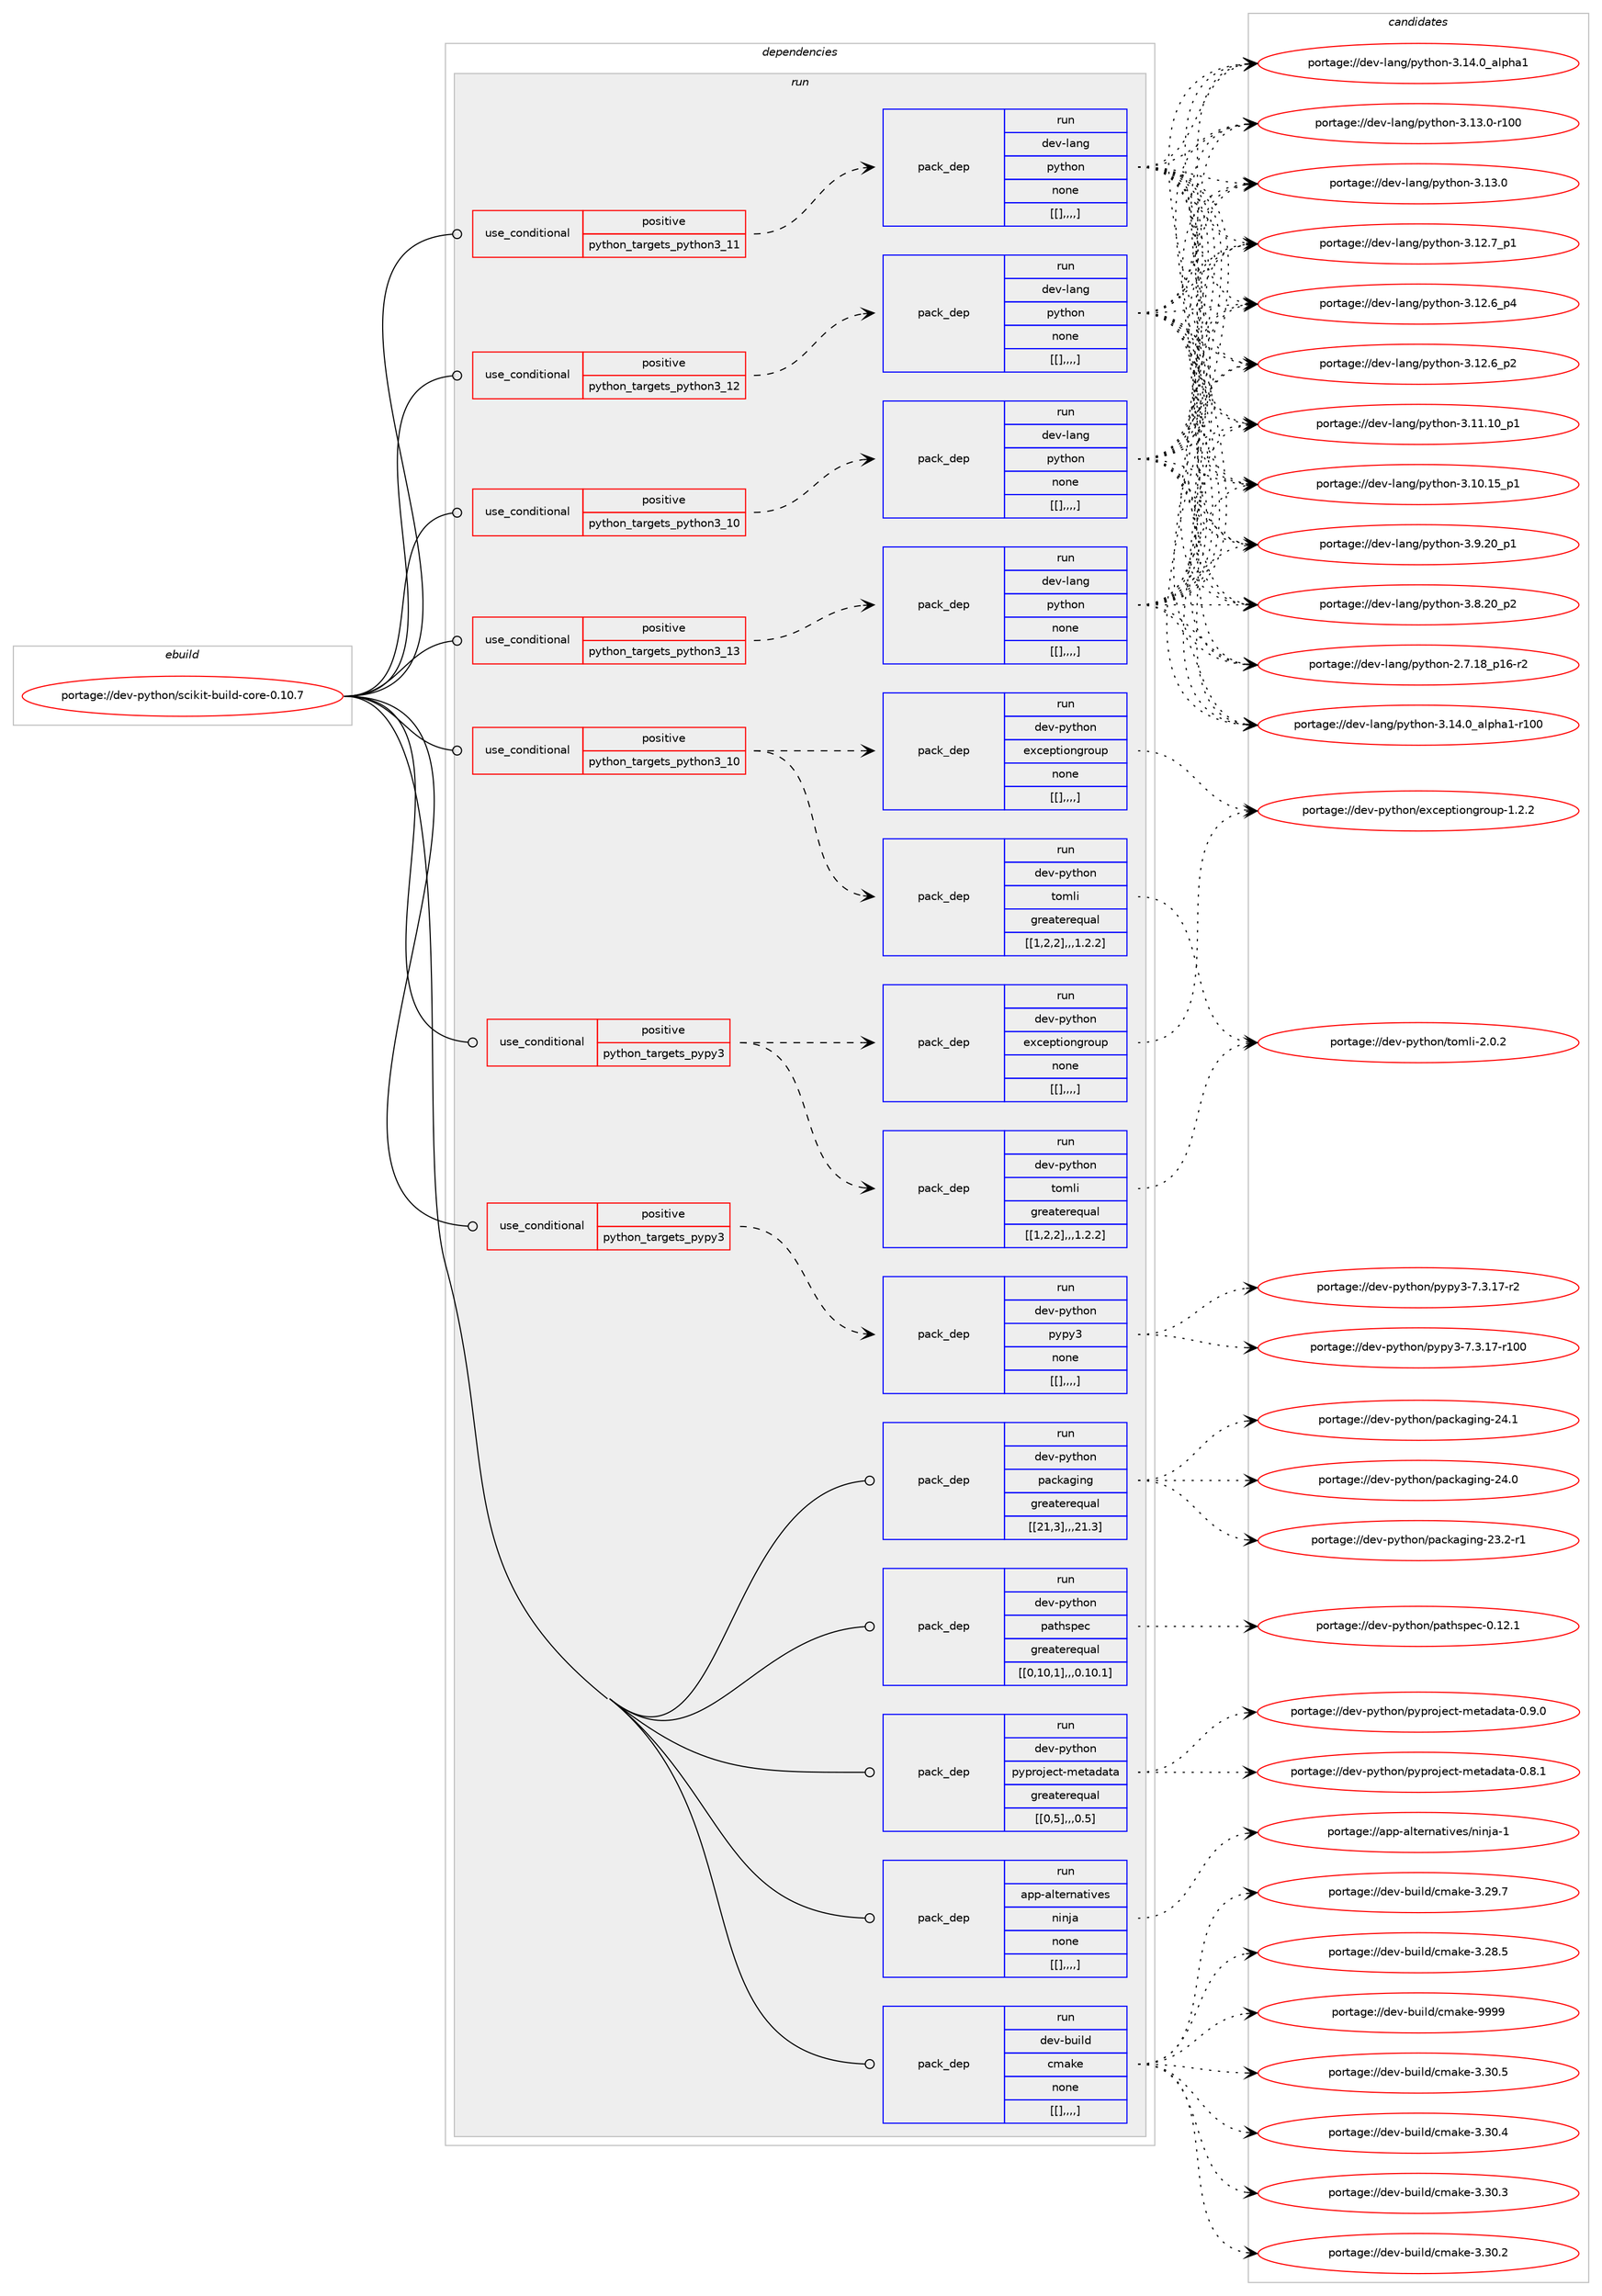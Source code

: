 digraph prolog {

# *************
# Graph options
# *************

newrank=true;
concentrate=true;
compound=true;
graph [rankdir=LR,fontname=Helvetica,fontsize=10,ranksep=1.5];#, ranksep=2.5, nodesep=0.2];
edge  [arrowhead=vee];
node  [fontname=Helvetica,fontsize=10];

# **********
# The ebuild
# **********

subgraph cluster_leftcol {
color=gray;
label=<<i>ebuild</i>>;
id [label="portage://dev-python/scikit-build-core-0.10.7", color=red, width=4, href="../dev-python/scikit-build-core-0.10.7.svg"];
}

# ****************
# The dependencies
# ****************

subgraph cluster_midcol {
color=gray;
label=<<i>dependencies</i>>;
subgraph cluster_compile {
fillcolor="#eeeeee";
style=filled;
label=<<i>compile</i>>;
}
subgraph cluster_compileandrun {
fillcolor="#eeeeee";
style=filled;
label=<<i>compile and run</i>>;
}
subgraph cluster_run {
fillcolor="#eeeeee";
style=filled;
label=<<i>run</i>>;
subgraph cond42081 {
dependency169511 [label=<<TABLE BORDER="0" CELLBORDER="1" CELLSPACING="0" CELLPADDING="4"><TR><TD ROWSPAN="3" CELLPADDING="10">use_conditional</TD></TR><TR><TD>positive</TD></TR><TR><TD>python_targets_pypy3</TD></TR></TABLE>>, shape=none, color=red];
subgraph pack126129 {
dependency169597 [label=<<TABLE BORDER="0" CELLBORDER="1" CELLSPACING="0" CELLPADDING="4" WIDTH="220"><TR><TD ROWSPAN="6" CELLPADDING="30">pack_dep</TD></TR><TR><TD WIDTH="110">run</TD></TR><TR><TD>dev-python</TD></TR><TR><TD>exceptiongroup</TD></TR><TR><TD>none</TD></TR><TR><TD>[[],,,,]</TD></TR></TABLE>>, shape=none, color=blue];
}
dependency169511:e -> dependency169597:w [weight=20,style="dashed",arrowhead="vee"];
subgraph pack126147 {
dependency169600 [label=<<TABLE BORDER="0" CELLBORDER="1" CELLSPACING="0" CELLPADDING="4" WIDTH="220"><TR><TD ROWSPAN="6" CELLPADDING="30">pack_dep</TD></TR><TR><TD WIDTH="110">run</TD></TR><TR><TD>dev-python</TD></TR><TR><TD>tomli</TD></TR><TR><TD>greaterequal</TD></TR><TR><TD>[[1,2,2],,,1.2.2]</TD></TR></TABLE>>, shape=none, color=blue];
}
dependency169511:e -> dependency169600:w [weight=20,style="dashed",arrowhead="vee"];
}
id:e -> dependency169511:w [weight=20,style="solid",arrowhead="odot"];
subgraph cond42130 {
dependency169602 [label=<<TABLE BORDER="0" CELLBORDER="1" CELLSPACING="0" CELLPADDING="4"><TR><TD ROWSPAN="3" CELLPADDING="10">use_conditional</TD></TR><TR><TD>positive</TD></TR><TR><TD>python_targets_pypy3</TD></TR></TABLE>>, shape=none, color=red];
subgraph pack126157 {
dependency169650 [label=<<TABLE BORDER="0" CELLBORDER="1" CELLSPACING="0" CELLPADDING="4" WIDTH="220"><TR><TD ROWSPAN="6" CELLPADDING="30">pack_dep</TD></TR><TR><TD WIDTH="110">run</TD></TR><TR><TD>dev-python</TD></TR><TR><TD>pypy3</TD></TR><TR><TD>none</TD></TR><TR><TD>[[],,,,]</TD></TR></TABLE>>, shape=none, color=blue];
}
dependency169602:e -> dependency169650:w [weight=20,style="dashed",arrowhead="vee"];
}
id:e -> dependency169602:w [weight=20,style="solid",arrowhead="odot"];
subgraph cond42221 {
dependency169820 [label=<<TABLE BORDER="0" CELLBORDER="1" CELLSPACING="0" CELLPADDING="4"><TR><TD ROWSPAN="3" CELLPADDING="10">use_conditional</TD></TR><TR><TD>positive</TD></TR><TR><TD>python_targets_python3_10</TD></TR></TABLE>>, shape=none, color=red];
subgraph pack126299 {
dependency169901 [label=<<TABLE BORDER="0" CELLBORDER="1" CELLSPACING="0" CELLPADDING="4" WIDTH="220"><TR><TD ROWSPAN="6" CELLPADDING="30">pack_dep</TD></TR><TR><TD WIDTH="110">run</TD></TR><TR><TD>dev-lang</TD></TR><TR><TD>python</TD></TR><TR><TD>none</TD></TR><TR><TD>[[],,,,]</TD></TR></TABLE>>, shape=none, color=blue];
}
dependency169820:e -> dependency169901:w [weight=20,style="dashed",arrowhead="vee"];
}
id:e -> dependency169820:w [weight=20,style="solid",arrowhead="odot"];
subgraph cond42272 {
dependency169957 [label=<<TABLE BORDER="0" CELLBORDER="1" CELLSPACING="0" CELLPADDING="4"><TR><TD ROWSPAN="3" CELLPADDING="10">use_conditional</TD></TR><TR><TD>positive</TD></TR><TR><TD>python_targets_python3_10</TD></TR></TABLE>>, shape=none, color=red];
subgraph pack126346 {
dependency169961 [label=<<TABLE BORDER="0" CELLBORDER="1" CELLSPACING="0" CELLPADDING="4" WIDTH="220"><TR><TD ROWSPAN="6" CELLPADDING="30">pack_dep</TD></TR><TR><TD WIDTH="110">run</TD></TR><TR><TD>dev-python</TD></TR><TR><TD>exceptiongroup</TD></TR><TR><TD>none</TD></TR><TR><TD>[[],,,,]</TD></TR></TABLE>>, shape=none, color=blue];
}
dependency169957:e -> dependency169961:w [weight=20,style="dashed",arrowhead="vee"];
subgraph pack126359 {
dependency170012 [label=<<TABLE BORDER="0" CELLBORDER="1" CELLSPACING="0" CELLPADDING="4" WIDTH="220"><TR><TD ROWSPAN="6" CELLPADDING="30">pack_dep</TD></TR><TR><TD WIDTH="110">run</TD></TR><TR><TD>dev-python</TD></TR><TR><TD>tomli</TD></TR><TR><TD>greaterequal</TD></TR><TR><TD>[[1,2,2],,,1.2.2]</TD></TR></TABLE>>, shape=none, color=blue];
}
dependency169957:e -> dependency170012:w [weight=20,style="dashed",arrowhead="vee"];
}
id:e -> dependency169957:w [weight=20,style="solid",arrowhead="odot"];
subgraph cond42295 {
dependency170016 [label=<<TABLE BORDER="0" CELLBORDER="1" CELLSPACING="0" CELLPADDING="4"><TR><TD ROWSPAN="3" CELLPADDING="10">use_conditional</TD></TR><TR><TD>positive</TD></TR><TR><TD>python_targets_python3_11</TD></TR></TABLE>>, shape=none, color=red];
subgraph pack126400 {
dependency170061 [label=<<TABLE BORDER="0" CELLBORDER="1" CELLSPACING="0" CELLPADDING="4" WIDTH="220"><TR><TD ROWSPAN="6" CELLPADDING="30">pack_dep</TD></TR><TR><TD WIDTH="110">run</TD></TR><TR><TD>dev-lang</TD></TR><TR><TD>python</TD></TR><TR><TD>none</TD></TR><TR><TD>[[],,,,]</TD></TR></TABLE>>, shape=none, color=blue];
}
dependency170016:e -> dependency170061:w [weight=20,style="dashed",arrowhead="vee"];
}
id:e -> dependency170016:w [weight=20,style="solid",arrowhead="odot"];
subgraph cond42315 {
dependency170083 [label=<<TABLE BORDER="0" CELLBORDER="1" CELLSPACING="0" CELLPADDING="4"><TR><TD ROWSPAN="3" CELLPADDING="10">use_conditional</TD></TR><TR><TD>positive</TD></TR><TR><TD>python_targets_python3_12</TD></TR></TABLE>>, shape=none, color=red];
subgraph pack126451 {
dependency170179 [label=<<TABLE BORDER="0" CELLBORDER="1" CELLSPACING="0" CELLPADDING="4" WIDTH="220"><TR><TD ROWSPAN="6" CELLPADDING="30">pack_dep</TD></TR><TR><TD WIDTH="110">run</TD></TR><TR><TD>dev-lang</TD></TR><TR><TD>python</TD></TR><TR><TD>none</TD></TR><TR><TD>[[],,,,]</TD></TR></TABLE>>, shape=none, color=blue];
}
dependency170083:e -> dependency170179:w [weight=20,style="dashed",arrowhead="vee"];
}
id:e -> dependency170083:w [weight=20,style="solid",arrowhead="odot"];
subgraph cond42379 {
dependency170228 [label=<<TABLE BORDER="0" CELLBORDER="1" CELLSPACING="0" CELLPADDING="4"><TR><TD ROWSPAN="3" CELLPADDING="10">use_conditional</TD></TR><TR><TD>positive</TD></TR><TR><TD>python_targets_python3_13</TD></TR></TABLE>>, shape=none, color=red];
subgraph pack126520 {
dependency170276 [label=<<TABLE BORDER="0" CELLBORDER="1" CELLSPACING="0" CELLPADDING="4" WIDTH="220"><TR><TD ROWSPAN="6" CELLPADDING="30">pack_dep</TD></TR><TR><TD WIDTH="110">run</TD></TR><TR><TD>dev-lang</TD></TR><TR><TD>python</TD></TR><TR><TD>none</TD></TR><TR><TD>[[],,,,]</TD></TR></TABLE>>, shape=none, color=blue];
}
dependency170228:e -> dependency170276:w [weight=20,style="dashed",arrowhead="vee"];
}
id:e -> dependency170228:w [weight=20,style="solid",arrowhead="odot"];
subgraph pack126583 {
dependency170348 [label=<<TABLE BORDER="0" CELLBORDER="1" CELLSPACING="0" CELLPADDING="4" WIDTH="220"><TR><TD ROWSPAN="6" CELLPADDING="30">pack_dep</TD></TR><TR><TD WIDTH="110">run</TD></TR><TR><TD>app-alternatives</TD></TR><TR><TD>ninja</TD></TR><TR><TD>none</TD></TR><TR><TD>[[],,,,]</TD></TR></TABLE>>, shape=none, color=blue];
}
id:e -> dependency170348:w [weight=20,style="solid",arrowhead="odot"];
subgraph pack126587 {
dependency170354 [label=<<TABLE BORDER="0" CELLBORDER="1" CELLSPACING="0" CELLPADDING="4" WIDTH="220"><TR><TD ROWSPAN="6" CELLPADDING="30">pack_dep</TD></TR><TR><TD WIDTH="110">run</TD></TR><TR><TD>dev-build</TD></TR><TR><TD>cmake</TD></TR><TR><TD>none</TD></TR><TR><TD>[[],,,,]</TD></TR></TABLE>>, shape=none, color=blue];
}
id:e -> dependency170354:w [weight=20,style="solid",arrowhead="odot"];
subgraph pack126599 {
dependency170393 [label=<<TABLE BORDER="0" CELLBORDER="1" CELLSPACING="0" CELLPADDING="4" WIDTH="220"><TR><TD ROWSPAN="6" CELLPADDING="30">pack_dep</TD></TR><TR><TD WIDTH="110">run</TD></TR><TR><TD>dev-python</TD></TR><TR><TD>packaging</TD></TR><TR><TD>greaterequal</TD></TR><TR><TD>[[21,3],,,21.3]</TD></TR></TABLE>>, shape=none, color=blue];
}
id:e -> dependency170393:w [weight=20,style="solid",arrowhead="odot"];
subgraph pack126629 {
dependency170435 [label=<<TABLE BORDER="0" CELLBORDER="1" CELLSPACING="0" CELLPADDING="4" WIDTH="220"><TR><TD ROWSPAN="6" CELLPADDING="30">pack_dep</TD></TR><TR><TD WIDTH="110">run</TD></TR><TR><TD>dev-python</TD></TR><TR><TD>pathspec</TD></TR><TR><TD>greaterequal</TD></TR><TR><TD>[[0,10,1],,,0.10.1]</TD></TR></TABLE>>, shape=none, color=blue];
}
id:e -> dependency170435:w [weight=20,style="solid",arrowhead="odot"];
subgraph pack126642 {
dependency170454 [label=<<TABLE BORDER="0" CELLBORDER="1" CELLSPACING="0" CELLPADDING="4" WIDTH="220"><TR><TD ROWSPAN="6" CELLPADDING="30">pack_dep</TD></TR><TR><TD WIDTH="110">run</TD></TR><TR><TD>dev-python</TD></TR><TR><TD>pyproject-metadata</TD></TR><TR><TD>greaterequal</TD></TR><TR><TD>[[0,5],,,0.5]</TD></TR></TABLE>>, shape=none, color=blue];
}
id:e -> dependency170454:w [weight=20,style="solid",arrowhead="odot"];
}
}

# **************
# The candidates
# **************

subgraph cluster_choices {
rank=same;
color=gray;
label=<<i>candidates</i>>;

subgraph choice126324 {
color=black;
nodesep=1;
choice100101118451121211161041111104710112099101112116105111110103114111117112454946504650 [label="portage://dev-python/exceptiongroup-1.2.2", color=red, width=4,href="../dev-python/exceptiongroup-1.2.2.svg"];
dependency169597:e -> choice100101118451121211161041111104710112099101112116105111110103114111117112454946504650:w [style=dotted,weight="100"];
}
subgraph choice126336 {
color=black;
nodesep=1;
choice1001011184511212111610411111047116111109108105455046484650 [label="portage://dev-python/tomli-2.0.2", color=red, width=4,href="../dev-python/tomli-2.0.2.svg"];
dependency169600:e -> choice1001011184511212111610411111047116111109108105455046484650:w [style=dotted,weight="100"];
}
subgraph choice126370 {
color=black;
nodesep=1;
choice100101118451121211161041111104711212111212151455546514649554511450 [label="portage://dev-python/pypy3-7.3.17-r2", color=red, width=4,href="../dev-python/pypy3-7.3.17-r2.svg"];
choice1001011184511212111610411111047112121112121514555465146495545114494848 [label="portage://dev-python/pypy3-7.3.17-r100", color=red, width=4,href="../dev-python/pypy3-7.3.17-r100.svg"];
dependency169650:e -> choice100101118451121211161041111104711212111212151455546514649554511450:w [style=dotted,weight="100"];
dependency169650:e -> choice1001011184511212111610411111047112121112121514555465146495545114494848:w [style=dotted,weight="100"];
}
subgraph choice126372 {
color=black;
nodesep=1;
choice100101118451089711010347112121116104111110455146495246489597108112104974945114494848 [label="portage://dev-lang/python-3.14.0_alpha1-r100", color=red, width=4,href="../dev-lang/python-3.14.0_alpha1-r100.svg"];
choice1001011184510897110103471121211161041111104551464952464895971081121049749 [label="portage://dev-lang/python-3.14.0_alpha1", color=red, width=4,href="../dev-lang/python-3.14.0_alpha1.svg"];
choice1001011184510897110103471121211161041111104551464951464845114494848 [label="portage://dev-lang/python-3.13.0-r100", color=red, width=4,href="../dev-lang/python-3.13.0-r100.svg"];
choice10010111845108971101034711212111610411111045514649514648 [label="portage://dev-lang/python-3.13.0", color=red, width=4,href="../dev-lang/python-3.13.0.svg"];
choice100101118451089711010347112121116104111110455146495046559511249 [label="portage://dev-lang/python-3.12.7_p1", color=red, width=4,href="../dev-lang/python-3.12.7_p1.svg"];
choice100101118451089711010347112121116104111110455146495046549511252 [label="portage://dev-lang/python-3.12.6_p4", color=red, width=4,href="../dev-lang/python-3.12.6_p4.svg"];
choice100101118451089711010347112121116104111110455146495046549511250 [label="portage://dev-lang/python-3.12.6_p2", color=red, width=4,href="../dev-lang/python-3.12.6_p2.svg"];
choice10010111845108971101034711212111610411111045514649494649489511249 [label="portage://dev-lang/python-3.11.10_p1", color=red, width=4,href="../dev-lang/python-3.11.10_p1.svg"];
choice10010111845108971101034711212111610411111045514649484649539511249 [label="portage://dev-lang/python-3.10.15_p1", color=red, width=4,href="../dev-lang/python-3.10.15_p1.svg"];
choice100101118451089711010347112121116104111110455146574650489511249 [label="portage://dev-lang/python-3.9.20_p1", color=red, width=4,href="../dev-lang/python-3.9.20_p1.svg"];
choice100101118451089711010347112121116104111110455146564650489511250 [label="portage://dev-lang/python-3.8.20_p2", color=red, width=4,href="../dev-lang/python-3.8.20_p2.svg"];
choice100101118451089711010347112121116104111110455046554649569511249544511450 [label="portage://dev-lang/python-2.7.18_p16-r2", color=red, width=4,href="../dev-lang/python-2.7.18_p16-r2.svg"];
dependency169901:e -> choice100101118451089711010347112121116104111110455146495246489597108112104974945114494848:w [style=dotted,weight="100"];
dependency169901:e -> choice1001011184510897110103471121211161041111104551464952464895971081121049749:w [style=dotted,weight="100"];
dependency169901:e -> choice1001011184510897110103471121211161041111104551464951464845114494848:w [style=dotted,weight="100"];
dependency169901:e -> choice10010111845108971101034711212111610411111045514649514648:w [style=dotted,weight="100"];
dependency169901:e -> choice100101118451089711010347112121116104111110455146495046559511249:w [style=dotted,weight="100"];
dependency169901:e -> choice100101118451089711010347112121116104111110455146495046549511252:w [style=dotted,weight="100"];
dependency169901:e -> choice100101118451089711010347112121116104111110455146495046549511250:w [style=dotted,weight="100"];
dependency169901:e -> choice10010111845108971101034711212111610411111045514649494649489511249:w [style=dotted,weight="100"];
dependency169901:e -> choice10010111845108971101034711212111610411111045514649484649539511249:w [style=dotted,weight="100"];
dependency169901:e -> choice100101118451089711010347112121116104111110455146574650489511249:w [style=dotted,weight="100"];
dependency169901:e -> choice100101118451089711010347112121116104111110455146564650489511250:w [style=dotted,weight="100"];
dependency169901:e -> choice100101118451089711010347112121116104111110455046554649569511249544511450:w [style=dotted,weight="100"];
}
subgraph choice126398 {
color=black;
nodesep=1;
choice100101118451121211161041111104710112099101112116105111110103114111117112454946504650 [label="portage://dev-python/exceptiongroup-1.2.2", color=red, width=4,href="../dev-python/exceptiongroup-1.2.2.svg"];
dependency169961:e -> choice100101118451121211161041111104710112099101112116105111110103114111117112454946504650:w [style=dotted,weight="100"];
}
subgraph choice126402 {
color=black;
nodesep=1;
choice1001011184511212111610411111047116111109108105455046484650 [label="portage://dev-python/tomli-2.0.2", color=red, width=4,href="../dev-python/tomli-2.0.2.svg"];
dependency170012:e -> choice1001011184511212111610411111047116111109108105455046484650:w [style=dotted,weight="100"];
}
subgraph choice126405 {
color=black;
nodesep=1;
choice100101118451089711010347112121116104111110455146495246489597108112104974945114494848 [label="portage://dev-lang/python-3.14.0_alpha1-r100", color=red, width=4,href="../dev-lang/python-3.14.0_alpha1-r100.svg"];
choice1001011184510897110103471121211161041111104551464952464895971081121049749 [label="portage://dev-lang/python-3.14.0_alpha1", color=red, width=4,href="../dev-lang/python-3.14.0_alpha1.svg"];
choice1001011184510897110103471121211161041111104551464951464845114494848 [label="portage://dev-lang/python-3.13.0-r100", color=red, width=4,href="../dev-lang/python-3.13.0-r100.svg"];
choice10010111845108971101034711212111610411111045514649514648 [label="portage://dev-lang/python-3.13.0", color=red, width=4,href="../dev-lang/python-3.13.0.svg"];
choice100101118451089711010347112121116104111110455146495046559511249 [label="portage://dev-lang/python-3.12.7_p1", color=red, width=4,href="../dev-lang/python-3.12.7_p1.svg"];
choice100101118451089711010347112121116104111110455146495046549511252 [label="portage://dev-lang/python-3.12.6_p4", color=red, width=4,href="../dev-lang/python-3.12.6_p4.svg"];
choice100101118451089711010347112121116104111110455146495046549511250 [label="portage://dev-lang/python-3.12.6_p2", color=red, width=4,href="../dev-lang/python-3.12.6_p2.svg"];
choice10010111845108971101034711212111610411111045514649494649489511249 [label="portage://dev-lang/python-3.11.10_p1", color=red, width=4,href="../dev-lang/python-3.11.10_p1.svg"];
choice10010111845108971101034711212111610411111045514649484649539511249 [label="portage://dev-lang/python-3.10.15_p1", color=red, width=4,href="../dev-lang/python-3.10.15_p1.svg"];
choice100101118451089711010347112121116104111110455146574650489511249 [label="portage://dev-lang/python-3.9.20_p1", color=red, width=4,href="../dev-lang/python-3.9.20_p1.svg"];
choice100101118451089711010347112121116104111110455146564650489511250 [label="portage://dev-lang/python-3.8.20_p2", color=red, width=4,href="../dev-lang/python-3.8.20_p2.svg"];
choice100101118451089711010347112121116104111110455046554649569511249544511450 [label="portage://dev-lang/python-2.7.18_p16-r2", color=red, width=4,href="../dev-lang/python-2.7.18_p16-r2.svg"];
dependency170061:e -> choice100101118451089711010347112121116104111110455146495246489597108112104974945114494848:w [style=dotted,weight="100"];
dependency170061:e -> choice1001011184510897110103471121211161041111104551464952464895971081121049749:w [style=dotted,weight="100"];
dependency170061:e -> choice1001011184510897110103471121211161041111104551464951464845114494848:w [style=dotted,weight="100"];
dependency170061:e -> choice10010111845108971101034711212111610411111045514649514648:w [style=dotted,weight="100"];
dependency170061:e -> choice100101118451089711010347112121116104111110455146495046559511249:w [style=dotted,weight="100"];
dependency170061:e -> choice100101118451089711010347112121116104111110455146495046549511252:w [style=dotted,weight="100"];
dependency170061:e -> choice100101118451089711010347112121116104111110455146495046549511250:w [style=dotted,weight="100"];
dependency170061:e -> choice10010111845108971101034711212111610411111045514649494649489511249:w [style=dotted,weight="100"];
dependency170061:e -> choice10010111845108971101034711212111610411111045514649484649539511249:w [style=dotted,weight="100"];
dependency170061:e -> choice100101118451089711010347112121116104111110455146574650489511249:w [style=dotted,weight="100"];
dependency170061:e -> choice100101118451089711010347112121116104111110455146564650489511250:w [style=dotted,weight="100"];
dependency170061:e -> choice100101118451089711010347112121116104111110455046554649569511249544511450:w [style=dotted,weight="100"];
}
subgraph choice126434 {
color=black;
nodesep=1;
choice100101118451089711010347112121116104111110455146495246489597108112104974945114494848 [label="portage://dev-lang/python-3.14.0_alpha1-r100", color=red, width=4,href="../dev-lang/python-3.14.0_alpha1-r100.svg"];
choice1001011184510897110103471121211161041111104551464952464895971081121049749 [label="portage://dev-lang/python-3.14.0_alpha1", color=red, width=4,href="../dev-lang/python-3.14.0_alpha1.svg"];
choice1001011184510897110103471121211161041111104551464951464845114494848 [label="portage://dev-lang/python-3.13.0-r100", color=red, width=4,href="../dev-lang/python-3.13.0-r100.svg"];
choice10010111845108971101034711212111610411111045514649514648 [label="portage://dev-lang/python-3.13.0", color=red, width=4,href="../dev-lang/python-3.13.0.svg"];
choice100101118451089711010347112121116104111110455146495046559511249 [label="portage://dev-lang/python-3.12.7_p1", color=red, width=4,href="../dev-lang/python-3.12.7_p1.svg"];
choice100101118451089711010347112121116104111110455146495046549511252 [label="portage://dev-lang/python-3.12.6_p4", color=red, width=4,href="../dev-lang/python-3.12.6_p4.svg"];
choice100101118451089711010347112121116104111110455146495046549511250 [label="portage://dev-lang/python-3.12.6_p2", color=red, width=4,href="../dev-lang/python-3.12.6_p2.svg"];
choice10010111845108971101034711212111610411111045514649494649489511249 [label="portage://dev-lang/python-3.11.10_p1", color=red, width=4,href="../dev-lang/python-3.11.10_p1.svg"];
choice10010111845108971101034711212111610411111045514649484649539511249 [label="portage://dev-lang/python-3.10.15_p1", color=red, width=4,href="../dev-lang/python-3.10.15_p1.svg"];
choice100101118451089711010347112121116104111110455146574650489511249 [label="portage://dev-lang/python-3.9.20_p1", color=red, width=4,href="../dev-lang/python-3.9.20_p1.svg"];
choice100101118451089711010347112121116104111110455146564650489511250 [label="portage://dev-lang/python-3.8.20_p2", color=red, width=4,href="../dev-lang/python-3.8.20_p2.svg"];
choice100101118451089711010347112121116104111110455046554649569511249544511450 [label="portage://dev-lang/python-2.7.18_p16-r2", color=red, width=4,href="../dev-lang/python-2.7.18_p16-r2.svg"];
dependency170179:e -> choice100101118451089711010347112121116104111110455146495246489597108112104974945114494848:w [style=dotted,weight="100"];
dependency170179:e -> choice1001011184510897110103471121211161041111104551464952464895971081121049749:w [style=dotted,weight="100"];
dependency170179:e -> choice1001011184510897110103471121211161041111104551464951464845114494848:w [style=dotted,weight="100"];
dependency170179:e -> choice10010111845108971101034711212111610411111045514649514648:w [style=dotted,weight="100"];
dependency170179:e -> choice100101118451089711010347112121116104111110455146495046559511249:w [style=dotted,weight="100"];
dependency170179:e -> choice100101118451089711010347112121116104111110455146495046549511252:w [style=dotted,weight="100"];
dependency170179:e -> choice100101118451089711010347112121116104111110455146495046549511250:w [style=dotted,weight="100"];
dependency170179:e -> choice10010111845108971101034711212111610411111045514649494649489511249:w [style=dotted,weight="100"];
dependency170179:e -> choice10010111845108971101034711212111610411111045514649484649539511249:w [style=dotted,weight="100"];
dependency170179:e -> choice100101118451089711010347112121116104111110455146574650489511249:w [style=dotted,weight="100"];
dependency170179:e -> choice100101118451089711010347112121116104111110455146564650489511250:w [style=dotted,weight="100"];
dependency170179:e -> choice100101118451089711010347112121116104111110455046554649569511249544511450:w [style=dotted,weight="100"];
}
subgraph choice126480 {
color=black;
nodesep=1;
choice100101118451089711010347112121116104111110455146495246489597108112104974945114494848 [label="portage://dev-lang/python-3.14.0_alpha1-r100", color=red, width=4,href="../dev-lang/python-3.14.0_alpha1-r100.svg"];
choice1001011184510897110103471121211161041111104551464952464895971081121049749 [label="portage://dev-lang/python-3.14.0_alpha1", color=red, width=4,href="../dev-lang/python-3.14.0_alpha1.svg"];
choice1001011184510897110103471121211161041111104551464951464845114494848 [label="portage://dev-lang/python-3.13.0-r100", color=red, width=4,href="../dev-lang/python-3.13.0-r100.svg"];
choice10010111845108971101034711212111610411111045514649514648 [label="portage://dev-lang/python-3.13.0", color=red, width=4,href="../dev-lang/python-3.13.0.svg"];
choice100101118451089711010347112121116104111110455146495046559511249 [label="portage://dev-lang/python-3.12.7_p1", color=red, width=4,href="../dev-lang/python-3.12.7_p1.svg"];
choice100101118451089711010347112121116104111110455146495046549511252 [label="portage://dev-lang/python-3.12.6_p4", color=red, width=4,href="../dev-lang/python-3.12.6_p4.svg"];
choice100101118451089711010347112121116104111110455146495046549511250 [label="portage://dev-lang/python-3.12.6_p2", color=red, width=4,href="../dev-lang/python-3.12.6_p2.svg"];
choice10010111845108971101034711212111610411111045514649494649489511249 [label="portage://dev-lang/python-3.11.10_p1", color=red, width=4,href="../dev-lang/python-3.11.10_p1.svg"];
choice10010111845108971101034711212111610411111045514649484649539511249 [label="portage://dev-lang/python-3.10.15_p1", color=red, width=4,href="../dev-lang/python-3.10.15_p1.svg"];
choice100101118451089711010347112121116104111110455146574650489511249 [label="portage://dev-lang/python-3.9.20_p1", color=red, width=4,href="../dev-lang/python-3.9.20_p1.svg"];
choice100101118451089711010347112121116104111110455146564650489511250 [label="portage://dev-lang/python-3.8.20_p2", color=red, width=4,href="../dev-lang/python-3.8.20_p2.svg"];
choice100101118451089711010347112121116104111110455046554649569511249544511450 [label="portage://dev-lang/python-2.7.18_p16-r2", color=red, width=4,href="../dev-lang/python-2.7.18_p16-r2.svg"];
dependency170276:e -> choice100101118451089711010347112121116104111110455146495246489597108112104974945114494848:w [style=dotted,weight="100"];
dependency170276:e -> choice1001011184510897110103471121211161041111104551464952464895971081121049749:w [style=dotted,weight="100"];
dependency170276:e -> choice1001011184510897110103471121211161041111104551464951464845114494848:w [style=dotted,weight="100"];
dependency170276:e -> choice10010111845108971101034711212111610411111045514649514648:w [style=dotted,weight="100"];
dependency170276:e -> choice100101118451089711010347112121116104111110455146495046559511249:w [style=dotted,weight="100"];
dependency170276:e -> choice100101118451089711010347112121116104111110455146495046549511252:w [style=dotted,weight="100"];
dependency170276:e -> choice100101118451089711010347112121116104111110455146495046549511250:w [style=dotted,weight="100"];
dependency170276:e -> choice10010111845108971101034711212111610411111045514649494649489511249:w [style=dotted,weight="100"];
dependency170276:e -> choice10010111845108971101034711212111610411111045514649484649539511249:w [style=dotted,weight="100"];
dependency170276:e -> choice100101118451089711010347112121116104111110455146574650489511249:w [style=dotted,weight="100"];
dependency170276:e -> choice100101118451089711010347112121116104111110455146564650489511250:w [style=dotted,weight="100"];
dependency170276:e -> choice100101118451089711010347112121116104111110455046554649569511249544511450:w [style=dotted,weight="100"];
}
subgraph choice126486 {
color=black;
nodesep=1;
choice9711211245971081161011141109711610511810111547110105110106974549 [label="portage://app-alternatives/ninja-1", color=red, width=4,href="../app-alternatives/ninja-1.svg"];
dependency170348:e -> choice9711211245971081161011141109711610511810111547110105110106974549:w [style=dotted,weight="100"];
}
subgraph choice126487 {
color=black;
nodesep=1;
choice10010111845981171051081004799109971071014557575757 [label="portage://dev-build/cmake-9999", color=red, width=4,href="../dev-build/cmake-9999.svg"];
choice100101118459811710510810047991099710710145514651484653 [label="portage://dev-build/cmake-3.30.5", color=red, width=4,href="../dev-build/cmake-3.30.5.svg"];
choice100101118459811710510810047991099710710145514651484652 [label="portage://dev-build/cmake-3.30.4", color=red, width=4,href="../dev-build/cmake-3.30.4.svg"];
choice100101118459811710510810047991099710710145514651484651 [label="portage://dev-build/cmake-3.30.3", color=red, width=4,href="../dev-build/cmake-3.30.3.svg"];
choice100101118459811710510810047991099710710145514651484650 [label="portage://dev-build/cmake-3.30.2", color=red, width=4,href="../dev-build/cmake-3.30.2.svg"];
choice100101118459811710510810047991099710710145514650574655 [label="portage://dev-build/cmake-3.29.7", color=red, width=4,href="../dev-build/cmake-3.29.7.svg"];
choice100101118459811710510810047991099710710145514650564653 [label="portage://dev-build/cmake-3.28.5", color=red, width=4,href="../dev-build/cmake-3.28.5.svg"];
dependency170354:e -> choice10010111845981171051081004799109971071014557575757:w [style=dotted,weight="100"];
dependency170354:e -> choice100101118459811710510810047991099710710145514651484653:w [style=dotted,weight="100"];
dependency170354:e -> choice100101118459811710510810047991099710710145514651484652:w [style=dotted,weight="100"];
dependency170354:e -> choice100101118459811710510810047991099710710145514651484651:w [style=dotted,weight="100"];
dependency170354:e -> choice100101118459811710510810047991099710710145514651484650:w [style=dotted,weight="100"];
dependency170354:e -> choice100101118459811710510810047991099710710145514650574655:w [style=dotted,weight="100"];
dependency170354:e -> choice100101118459811710510810047991099710710145514650564653:w [style=dotted,weight="100"];
}
subgraph choice126493 {
color=black;
nodesep=1;
choice10010111845112121116104111110471129799107971031051101034550524649 [label="portage://dev-python/packaging-24.1", color=red, width=4,href="../dev-python/packaging-24.1.svg"];
choice10010111845112121116104111110471129799107971031051101034550524648 [label="portage://dev-python/packaging-24.0", color=red, width=4,href="../dev-python/packaging-24.0.svg"];
choice100101118451121211161041111104711297991079710310511010345505146504511449 [label="portage://dev-python/packaging-23.2-r1", color=red, width=4,href="../dev-python/packaging-23.2-r1.svg"];
dependency170393:e -> choice10010111845112121116104111110471129799107971031051101034550524649:w [style=dotted,weight="100"];
dependency170393:e -> choice10010111845112121116104111110471129799107971031051101034550524648:w [style=dotted,weight="100"];
dependency170393:e -> choice100101118451121211161041111104711297991079710310511010345505146504511449:w [style=dotted,weight="100"];
}
subgraph choice126512 {
color=black;
nodesep=1;
choice1001011184511212111610411111047112971161041151121019945484649504649 [label="portage://dev-python/pathspec-0.12.1", color=red, width=4,href="../dev-python/pathspec-0.12.1.svg"];
dependency170435:e -> choice1001011184511212111610411111047112971161041151121019945484649504649:w [style=dotted,weight="100"];
}
subgraph choice126538 {
color=black;
nodesep=1;
choice10010111845112121116104111110471121211121141111061019911645109101116971009711697454846574648 [label="portage://dev-python/pyproject-metadata-0.9.0", color=red, width=4,href="../dev-python/pyproject-metadata-0.9.0.svg"];
choice10010111845112121116104111110471121211121141111061019911645109101116971009711697454846564649 [label="portage://dev-python/pyproject-metadata-0.8.1", color=red, width=4,href="../dev-python/pyproject-metadata-0.8.1.svg"];
dependency170454:e -> choice10010111845112121116104111110471121211121141111061019911645109101116971009711697454846574648:w [style=dotted,weight="100"];
dependency170454:e -> choice10010111845112121116104111110471121211121141111061019911645109101116971009711697454846564649:w [style=dotted,weight="100"];
}
}

}

